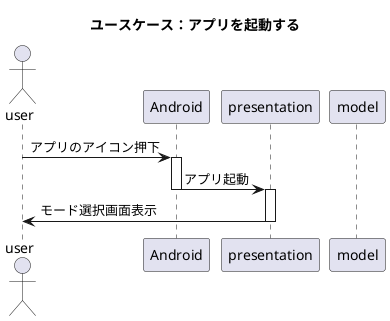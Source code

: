 @startuml
title ユースケース：アプリを起動する
actor user
participant Android
participant presentation
participant model

user -> Android : アプリのアイコン押下
activate Android
Android -> presentation : アプリ起動
deactivate Android
activate presentation
presentation -> user : モード選択画面表示
deactivate presentation
@enduml

@startuml
title ユースケース：子モードを選択する
actor user
participant presentation
participant model

user -> presentation : 「子モード」ボタン押下
activate presentation
presentation -> user : 俳句入力画面表示
deactivate presentation
@enduml

@startuml
title ユースケース：俳句を投句する
actor user
participant presentation
participant model

user -> presentation : 俳句、作者名を入力
activate presentation
user -> presentation : 「投句する」ボタン押下
return QRコード表示
@enduml

@startuml
title ユースケース：親モードを選択する
actor user
participant presentation
participant model

user -> presentation : 「親モード」ボタン押下
activate presentation
presentation -> model : BGM再生
activate model
presentation -->user : 句会設定画面表示
deactivate presentation
@enduml

@startuml
title ユースケース：句会を開始する
actor user
participant presentation
participant model

user -> presentation : 句会名・開始日・終了日入力
activate presentation
user -> presentation : 「句会を開始する」ボタン押下
presentation -> model : 句会情報作成
activate model
return 作成成功or失敗
deactivate model
presentation --> user : 俳句読み取り画面表示
deactivate presentation
@enduml

@startuml
title ユースケース：俳句読み取り画面を表示する
actor user
participant presentation
participant model

user -> presentation : 「句会を開始する」ボタン押下
activate presentation
return 俳句読み取り画面表示
@enduml

@startuml
title ユースケース：俳句を読み取る
actor user
participant presentation
participant model

user -> presentation : 「俳句を読み取る」ボタン押下
activate presentation
user -> presentation : QRコード読み取り
presentation -> model : 俳句登録
activate model
return 登録成功or失敗
return 読み取り成功or失敗
@enduml

@startuml
title ユースケース：俳句一覧画面を表示する
actor user
participant presentation
participant model

user -> presentation : 「読み取り完了」ボタン押下
activate presentation
presentation -> model : 俳句シャッフル
activate model
return シャッフル済み俳句リスト
return シャッフル済み俳句一覧画面表示
@enduml

@startuml
title ユースケース：俳句を加点する
actor user
participant presentation
participant model

user -> presentation : 加点ボタン押下
activate presentation
presentation -> model : 俳句をランダムに加点
activate model
return
return エフェクト表示
@enduml

@startuml
title ユースケース：俳句を減点する
actor user
participant presentation
participant model

user -> presentation : 減点ボタン押下
activate presentation
presentation -> model : 俳句をランダムに減点
activate model
return
return エフェクト・減点時画像表示
@enduml

@startuml
title ユースケース：句会の結果を表示する
actor user
participant presentation
participant model

user -> presentation : 「結果を表示する」ボタン押下
activate presentation
presentation -> model : 点数順に俳句をソート
activate model
return ソート済俳句・作者リスト
return 結果画面（点数順の俳句・作者リスト）表示
@enduml